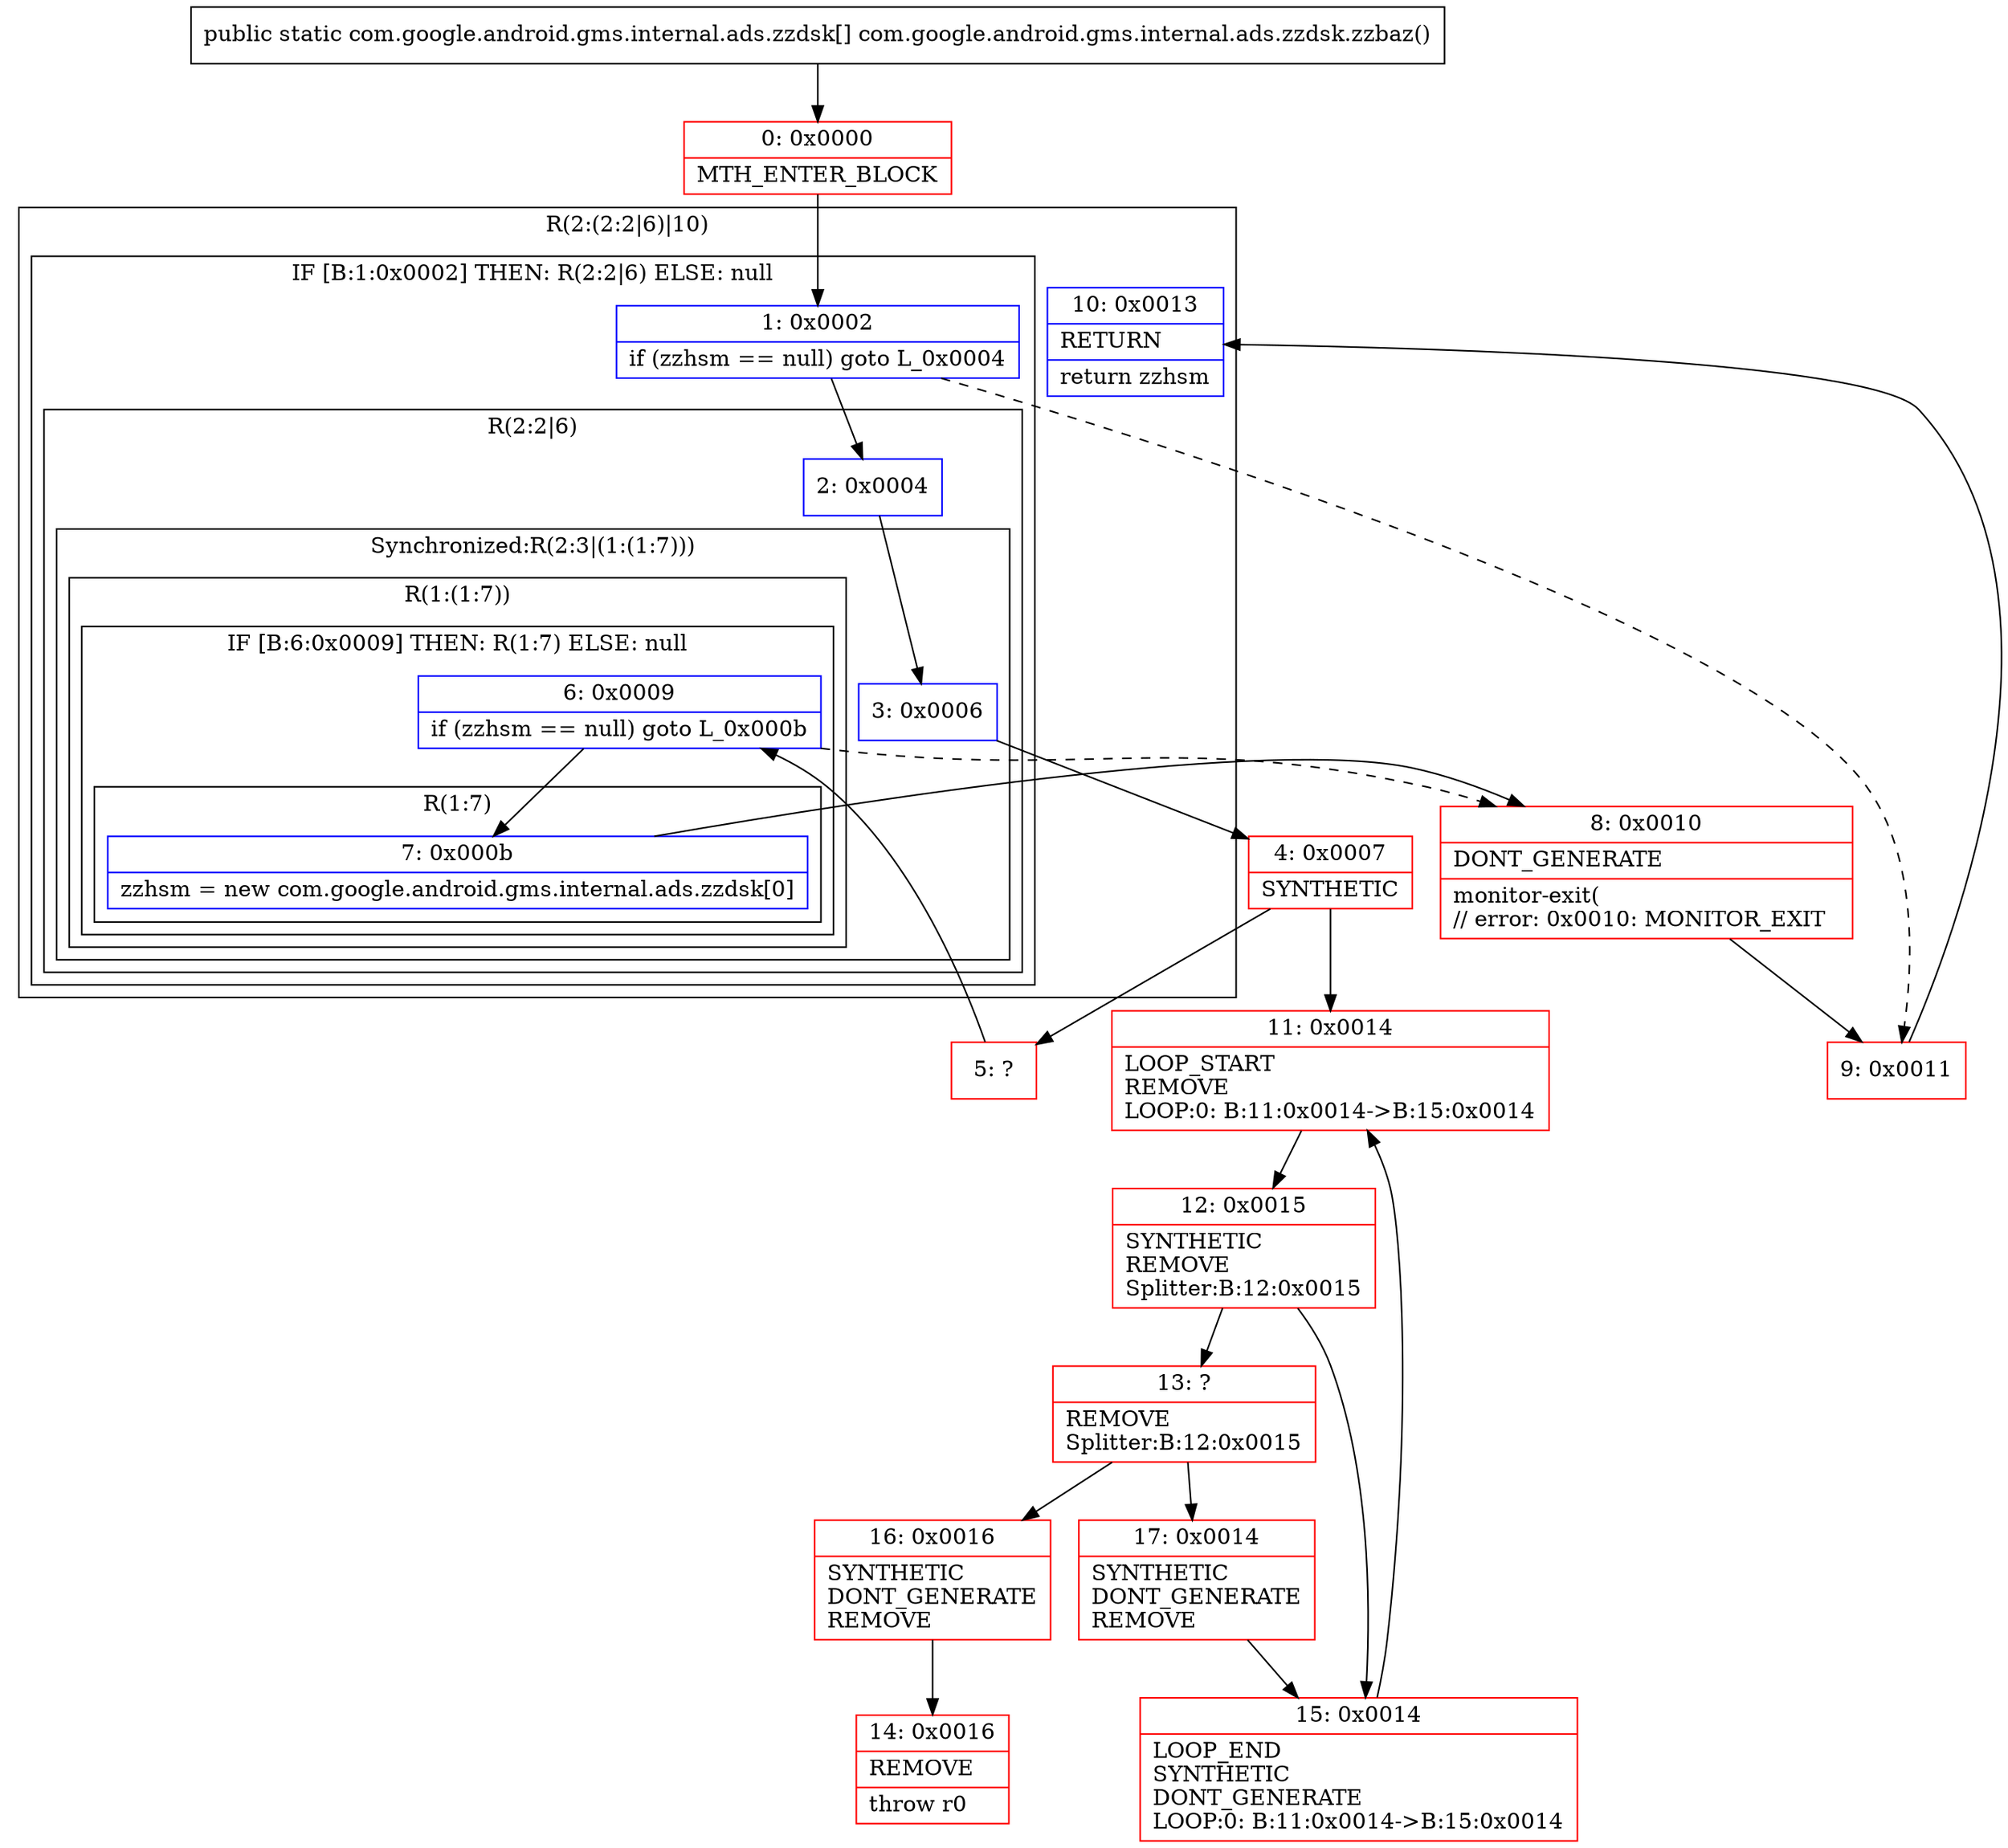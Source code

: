 digraph "CFG forcom.google.android.gms.internal.ads.zzdsk.zzbaz()[Lcom\/google\/android\/gms\/internal\/ads\/zzdsk;" {
subgraph cluster_Region_1187673052 {
label = "R(2:(2:2|6)|10)";
node [shape=record,color=blue];
subgraph cluster_IfRegion_434107776 {
label = "IF [B:1:0x0002] THEN: R(2:2|6) ELSE: null";
node [shape=record,color=blue];
Node_1 [shape=record,label="{1\:\ 0x0002|if (zzhsm == null) goto L_0x0004\l}"];
subgraph cluster_Region_2053525661 {
label = "R(2:2|6)";
node [shape=record,color=blue];
Node_2 [shape=record,label="{2\:\ 0x0004}"];
subgraph cluster_SynchronizedRegion_1474808040 {
label = "Synchronized:R(2:3|(1:(1:7)))";
node [shape=record,color=blue];
Node_3 [shape=record,label="{3\:\ 0x0006}"];
subgraph cluster_Region_1118176603 {
label = "R(1:(1:7))";
node [shape=record,color=blue];
subgraph cluster_IfRegion_615746426 {
label = "IF [B:6:0x0009] THEN: R(1:7) ELSE: null";
node [shape=record,color=blue];
Node_6 [shape=record,label="{6\:\ 0x0009|if (zzhsm == null) goto L_0x000b\l}"];
subgraph cluster_Region_1813632457 {
label = "R(1:7)";
node [shape=record,color=blue];
Node_7 [shape=record,label="{7\:\ 0x000b|zzhsm = new com.google.android.gms.internal.ads.zzdsk[0]\l}"];
}
}
}
}
}
}
Node_10 [shape=record,label="{10\:\ 0x0013|RETURN\l|return zzhsm\l}"];
}
Node_0 [shape=record,color=red,label="{0\:\ 0x0000|MTH_ENTER_BLOCK\l}"];
Node_4 [shape=record,color=red,label="{4\:\ 0x0007|SYNTHETIC\l}"];
Node_5 [shape=record,color=red,label="{5\:\ ?}"];
Node_8 [shape=record,color=red,label="{8\:\ 0x0010|DONT_GENERATE\l|monitor\-exit(\l\/\/ error: 0x0010: MONITOR_EXIT  \l}"];
Node_9 [shape=record,color=red,label="{9\:\ 0x0011}"];
Node_11 [shape=record,color=red,label="{11\:\ 0x0014|LOOP_START\lREMOVE\lLOOP:0: B:11:0x0014\-\>B:15:0x0014\l}"];
Node_12 [shape=record,color=red,label="{12\:\ 0x0015|SYNTHETIC\lREMOVE\lSplitter:B:12:0x0015\l}"];
Node_13 [shape=record,color=red,label="{13\:\ ?|REMOVE\lSplitter:B:12:0x0015\l}"];
Node_14 [shape=record,color=red,label="{14\:\ 0x0016|REMOVE\l|throw r0\l}"];
Node_15 [shape=record,color=red,label="{15\:\ 0x0014|LOOP_END\lSYNTHETIC\lDONT_GENERATE\lLOOP:0: B:11:0x0014\-\>B:15:0x0014\l}"];
Node_16 [shape=record,color=red,label="{16\:\ 0x0016|SYNTHETIC\lDONT_GENERATE\lREMOVE\l}"];
Node_17 [shape=record,color=red,label="{17\:\ 0x0014|SYNTHETIC\lDONT_GENERATE\lREMOVE\l}"];
MethodNode[shape=record,label="{public static com.google.android.gms.internal.ads.zzdsk[] com.google.android.gms.internal.ads.zzdsk.zzbaz() }"];
MethodNode -> Node_0;
Node_1 -> Node_2;
Node_1 -> Node_9[style=dashed];
Node_2 -> Node_3;
Node_3 -> Node_4;
Node_6 -> Node_7;
Node_6 -> Node_8[style=dashed];
Node_7 -> Node_8;
Node_0 -> Node_1;
Node_4 -> Node_5;
Node_4 -> Node_11;
Node_5 -> Node_6;
Node_8 -> Node_9;
Node_9 -> Node_10;
Node_11 -> Node_12;
Node_12 -> Node_13;
Node_12 -> Node_15;
Node_13 -> Node_16;
Node_13 -> Node_17;
Node_15 -> Node_11;
Node_16 -> Node_14;
Node_17 -> Node_15;
}

